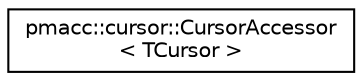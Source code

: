 digraph "Graphical Class Hierarchy"
{
 // LATEX_PDF_SIZE
  edge [fontname="Helvetica",fontsize="10",labelfontname="Helvetica",labelfontsize="10"];
  node [fontname="Helvetica",fontsize="10",shape=record];
  rankdir="LR";
  Node0 [label="pmacc::cursor::CursorAccessor\l\< TCursor \>",height=0.2,width=0.4,color="black", fillcolor="white", style="filled",URL="$structpmacc_1_1cursor_1_1_cursor_accessor.html",tooltip=" "];
}
